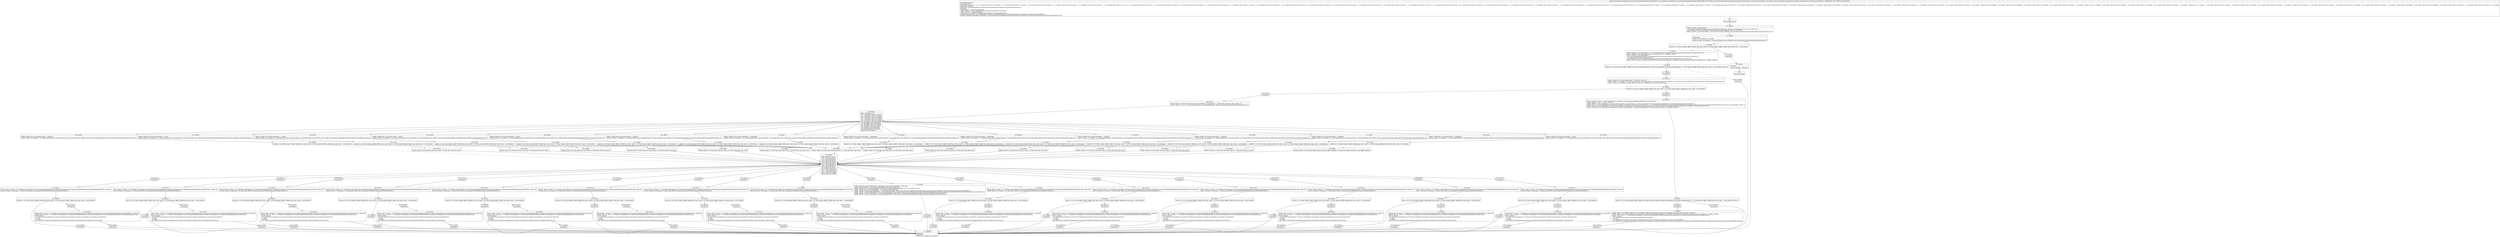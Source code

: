 digraph "CFG forandroidx.constraintlayout.core.motion.key.MotionKeyAttributes.addValues(Ljava\/util\/HashMap;)V" {
Node_172 [shape=record,label="{172\:\ ?|MTH_ENTER_BLOCK\l}"];
Node_174 [shape=record,label="{174\:\ 0x0000|0x0000: INVOKE  (r0 I:java.util.Set) = \l  (r8 I:java.util.HashMap A[D('splines' java.util.HashMap\<java.lang.String, androidx.constraintlayout.core.motion.utils.SplineSet\>)])\l type: VIRTUAL call: java.util.HashMap.keySet():java.util.Set A[MD:():java.util.Set\<K\> (c)] (LINE:108)\l0x0004: INVOKE  (r0 I:java.util.Iterator) = (r0 I:java.util.Set) type: INTERFACE call: java.util.Set.iterator():java.util.Iterator A[MD:():java.util.Iterator\<E\> (c)]\l}"];
Node_175 [shape=record,label="{175\:\ 0x0008|LOOP_START\lLOOP:0: B:175:0x0008\-\>B:311:0x0008\l|0x0008: INVOKE  (r1 I:boolean) = (r0 I:java.util.Iterator) type: INTERFACE call: java.util.Iterator.hasNext():boolean A[MD:():boolean (c)]\l}"];
Node_176 [shape=record,label="{176\:\ 0x000c|0x000c: IF  (r1 I:??[int, boolean, OBJECT, ARRAY, byte, short, char]) == (0 ??[int, boolean, OBJECT, ARRAY, byte, short, char])  \-\> B:278:0x01e5 \l}"];
Node_177 [shape=record,label="{177\:\ 0x000e|0x000e: INVOKE  (r1 I:java.lang.Object) = (r0 I:java.util.Iterator) type: INTERFACE call: java.util.Iterator.next():java.lang.Object A[MD:():E (c)]\l0x0012: CHECK_CAST (r1 I:java.lang.String) = (java.lang.String) (r1 I:??[OBJECT, ARRAY]) \l0x0014: INVOKE  (r2 I:java.lang.Object) = \l  (r8 I:java.util.HashMap A[D('splines' java.util.HashMap\<java.lang.String, androidx.constraintlayout.core.motion.utils.SplineSet\>)])\l  (r1 I:java.lang.Object A[D('s' java.lang.String)])\l type: VIRTUAL call: java.util.HashMap.get(java.lang.Object):java.lang.Object A[MD:(java.lang.Object):V (c)] (LINE:109)\l0x0018: CHECK_CAST (r2 I:androidx.constraintlayout.core.motion.utils.SplineSet) = (androidx.constraintlayout.core.motion.utils.SplineSet) (r2 I:??[OBJECT, ARRAY]) \l}"];
Node_178 [shape=record,label="{178\:\ 0x001a|0x001a: IF  (r2 I:??[int, boolean, OBJECT, ARRAY, byte, short, char] A[D('splineSet' androidx.constraintlayout.core.motion.utils.SplineSet)]) != (0 ??[int, boolean, OBJECT, ARRAY, byte, short, char])  \-\> B:277:0x001d  (LINE:110)\l}"];
Node_277 [shape=record,label="{277\:\ 0x001d|SYNTHETIC\l}"];
Node_180 [shape=record,label="{180\:\ 0x001d|0x001d: CONST_STR  (r3 I:java.lang.String) =  \"CUSTOM\"  (LINE:114)\l0x001f: INVOKE  (r4 I:boolean) = (r1 I:java.lang.String A[D('s' java.lang.String)]), (r3 I:java.lang.String) type: VIRTUAL call: java.lang.String.startsWith(java.lang.String):boolean A[MD:(java.lang.String):boolean (c)]\l0x0023: CONST  (r5 I:??[boolean, int, float, short, byte, char]) = (1 ??[boolean, int, float, short, byte, char]) \l}"];
Node_181 [shape=record,label="{181\:\ 0x0024|0x0024: IF  (r4 I:??[int, boolean, OBJECT, ARRAY, byte, short, char]) == (0 ??[int, boolean, OBJECT, ARRAY, byte, short, char])  \-\> B:279:0x0042 \l}"];
Node_279 [shape=record,label="{279\:\ 0x0042|SYNTHETIC\l}"];
Node_185 [shape=record,label="{185\:\ 0x0042|0x0042: CONST  (r3 I:??[int, float, short, byte, char] A[D('cKey' java.lang.String)]) = (\-1 ??[int, float, short, byte, char])  (LINE:122)\l0x0043: INVOKE  (r4 I:int) = (r1 I:java.lang.String A[D('s' java.lang.String)]) type: VIRTUAL call: java.lang.String.hashCode():int A[MD:():int (c)]\l}"];
Node_186 [shape=record,label="{186\:\ 0x0047|0x0047: SWITCH  (r4 I:??)\l case \-1249320806: goto B:227:0x00d7\l case \-1249320805: goto B:224:0x00cd\l case \-1249320804: goto B:221:0x00c3\l case \-1225497657: goto B:218:0x00b8\l case \-1225497656: goto B:215:0x00ad\l case \-1225497655: goto B:212:0x00a2\l case \-1001078227: goto B:209:0x0097\l case \-987906986: goto B:206:0x008d\l case \-987906985: goto B:203:0x0083\l case \-908189618: goto B:200:0x0078\l case \-908189617: goto B:197:0x006c\l case \-4379043: goto B:194:0x0062\l case 92909918: goto B:191:0x0057\l case 803192288: goto B:188:0x004c\l default: goto B:230:0x00e1 \l}"];
Node_188 [shape=record,label="{188\:\ 0x004c|0x004c: CONST_STR  (r4 I:java.lang.String) =  \"pathRotate\" \l0x004e: INVOKE  (r4 I:boolean) = (r1 I:java.lang.String A[D('s' java.lang.String)]), (r4 I:java.lang.Object) type: VIRTUAL call: java.lang.String.equals(java.lang.Object):boolean A[MD:(java.lang.Object):boolean (c)]\l}"];
Node_189 [shape=record,label="{189\:\ 0x0052|0x0052: IF  (r4 I:??[int, boolean, OBJECT, ARRAY, byte, short, char]) == (0 ??[int, boolean, OBJECT, ARRAY, byte, short, char])  \-\> B:230:0x00e1 \l}"];
Node_190 [shape=record,label="{190\:\ 0x0054|0x0054: CONST  (r5 I:??[int, float, short, byte, char]) = (7 ??[int, float, short, byte, char]) \l}"];
Node_231 [shape=record,label="{231\:\ 0x00e2|0x00e2: SWITCH  (r5 I:??)\l case 0: goto B:295:0x01d4\l case 1: goto B:294:0x01c4\l case 2: goto B:293:0x01b4\l case 3: goto B:292:0x01a4\l case 4: goto B:291:0x0194\l case 5: goto B:290:0x0184\l case 6: goto B:289:0x0174\l case 7: goto B:288:0x0163\l case 8: goto B:287:0x0152\l case 9: goto B:286:0x0141\l case 10: goto B:285:0x0130\l case 11: goto B:284:0x011f\l case 12: goto B:283:0x010e\l case 13: goto B:282:0x00fd\l default: goto B:297:0x00e5 \l}"];
Node_282 [shape=record,label="{282\:\ 0x00fd|SYNTHETIC\l}"];
Node_233 [shape=record,label="{233\:\ 0x00fd|0x00fd: IGET  (r3 I:float) = (r7 I:androidx.constraintlayout.core.motion.key.MotionKeyAttributes) androidx.constraintlayout.core.motion.key.MotionKeyAttributes.mProgress float  (LINE:189)\l0x00ff: INVOKE  (r3 I:boolean) = (r3 I:float) type: STATIC call: java.lang.Float.isNaN(float):boolean A[MD:(float):boolean (c)]\l}"];
Node_234 [shape=record,label="{234\:\ 0x0103|0x0103: IF  (r3 I:??[int, boolean, OBJECT, ARRAY, byte, short, char]) != (0 ??[int, boolean, OBJECT, ARRAY, byte, short, char])  \-\> B:313:0x0008 \l}"];
Node_296 [shape=record,label="{296\:\ 0x0105|SYNTHETIC\l}"];
Node_235 [shape=record,label="{235\:\ 0x0105|0x0105: IGET  (r3 I:int) = (r7 I:androidx.constraintlayout.core.motion.key.MotionKeyAttributes) androidx.constraintlayout.core.motion.key.MotionKeyAttributes.mFramePosition int  (LINE:190)\l0x0107: IGET  (r4 I:float) = (r7 I:androidx.constraintlayout.core.motion.key.MotionKeyAttributes) androidx.constraintlayout.core.motion.key.MotionKeyAttributes.mProgress float \l0x0109: INVOKE  \l  (r2 I:androidx.constraintlayout.core.motion.utils.SplineSet A[D('splineSet' androidx.constraintlayout.core.motion.utils.SplineSet)])\l  (r3 I:int)\l  (r4 I:float)\l type: VIRTUAL call: androidx.constraintlayout.core.motion.utils.SplineSet.setPoint(int, float):void A[MD:(int, float):void (m)]\l}"];
Node_314 [shape=record,label="{314\:\ 0x0008|SYNTHETIC\l}"];
Node_311 [shape=record,label="{311\:\ 0x0008|LOOP_END\lSYNTHETIC\lLOOP:0: B:175:0x0008\-\>B:311:0x0008\l}"];
Node_313 [shape=record,label="{313\:\ 0x0008|SYNTHETIC\l}"];
Node_283 [shape=record,label="{283\:\ 0x010e|SYNTHETIC\l}"];
Node_236 [shape=record,label="{236\:\ 0x010e|0x010e: IGET  (r3 I:float) = (r7 I:androidx.constraintlayout.core.motion.key.MotionKeyAttributes) androidx.constraintlayout.core.motion.key.MotionKeyAttributes.mTranslationZ float  (LINE:184)\l0x0110: INVOKE  (r3 I:boolean) = (r3 I:float) type: STATIC call: java.lang.Float.isNaN(float):boolean A[MD:(float):boolean (c)]\l}"];
Node_237 [shape=record,label="{237\:\ 0x0114|0x0114: IF  (r3 I:??[int, boolean, OBJECT, ARRAY, byte, short, char]) != (0 ??[int, boolean, OBJECT, ARRAY, byte, short, char])  \-\> B:315:0x0008 \l}"];
Node_298 [shape=record,label="{298\:\ 0x0116|SYNTHETIC\l}"];
Node_238 [shape=record,label="{238\:\ 0x0116|0x0116: IGET  (r3 I:int) = (r7 I:androidx.constraintlayout.core.motion.key.MotionKeyAttributes) androidx.constraintlayout.core.motion.key.MotionKeyAttributes.mFramePosition int  (LINE:185)\l0x0118: IGET  (r4 I:float) = (r7 I:androidx.constraintlayout.core.motion.key.MotionKeyAttributes) androidx.constraintlayout.core.motion.key.MotionKeyAttributes.mTranslationZ float \l0x011a: INVOKE  \l  (r2 I:androidx.constraintlayout.core.motion.utils.SplineSet A[D('splineSet' androidx.constraintlayout.core.motion.utils.SplineSet)])\l  (r3 I:int)\l  (r4 I:float)\l type: VIRTUAL call: androidx.constraintlayout.core.motion.utils.SplineSet.setPoint(int, float):void A[MD:(int, float):void (m)]\l}"];
Node_316 [shape=record,label="{316\:\ 0x0008|SYNTHETIC\l}"];
Node_315 [shape=record,label="{315\:\ 0x0008|SYNTHETIC\l}"];
Node_284 [shape=record,label="{284\:\ 0x011f|SYNTHETIC\l}"];
Node_239 [shape=record,label="{239\:\ 0x011f|0x011f: IGET  (r3 I:float) = (r7 I:androidx.constraintlayout.core.motion.key.MotionKeyAttributes) androidx.constraintlayout.core.motion.key.MotionKeyAttributes.mTranslationY float  (LINE:179)\l0x0121: INVOKE  (r3 I:boolean) = (r3 I:float) type: STATIC call: java.lang.Float.isNaN(float):boolean A[MD:(float):boolean (c)]\l}"];
Node_240 [shape=record,label="{240\:\ 0x0125|0x0125: IF  (r3 I:??[int, boolean, OBJECT, ARRAY, byte, short, char]) != (0 ??[int, boolean, OBJECT, ARRAY, byte, short, char])  \-\> B:317:0x0008 \l}"];
Node_299 [shape=record,label="{299\:\ 0x0127|SYNTHETIC\l}"];
Node_241 [shape=record,label="{241\:\ 0x0127|0x0127: IGET  (r3 I:int) = (r7 I:androidx.constraintlayout.core.motion.key.MotionKeyAttributes) androidx.constraintlayout.core.motion.key.MotionKeyAttributes.mFramePosition int  (LINE:180)\l0x0129: IGET  (r4 I:float) = (r7 I:androidx.constraintlayout.core.motion.key.MotionKeyAttributes) androidx.constraintlayout.core.motion.key.MotionKeyAttributes.mTranslationY float \l0x012b: INVOKE  \l  (r2 I:androidx.constraintlayout.core.motion.utils.SplineSet A[D('splineSet' androidx.constraintlayout.core.motion.utils.SplineSet)])\l  (r3 I:int)\l  (r4 I:float)\l type: VIRTUAL call: androidx.constraintlayout.core.motion.utils.SplineSet.setPoint(int, float):void A[MD:(int, float):void (m)]\l}"];
Node_318 [shape=record,label="{318\:\ 0x0008|SYNTHETIC\l}"];
Node_317 [shape=record,label="{317\:\ 0x0008|SYNTHETIC\l}"];
Node_285 [shape=record,label="{285\:\ 0x0130|SYNTHETIC\l}"];
Node_242 [shape=record,label="{242\:\ 0x0130|0x0130: IGET  (r3 I:float) = (r7 I:androidx.constraintlayout.core.motion.key.MotionKeyAttributes) androidx.constraintlayout.core.motion.key.MotionKeyAttributes.mTranslationX float  (LINE:174)\l0x0132: INVOKE  (r3 I:boolean) = (r3 I:float) type: STATIC call: java.lang.Float.isNaN(float):boolean A[MD:(float):boolean (c)]\l}"];
Node_243 [shape=record,label="{243\:\ 0x0136|0x0136: IF  (r3 I:??[int, boolean, OBJECT, ARRAY, byte, short, char]) != (0 ??[int, boolean, OBJECT, ARRAY, byte, short, char])  \-\> B:319:0x0008 \l}"];
Node_300 [shape=record,label="{300\:\ 0x0138|SYNTHETIC\l}"];
Node_244 [shape=record,label="{244\:\ 0x0138|0x0138: IGET  (r3 I:int) = (r7 I:androidx.constraintlayout.core.motion.key.MotionKeyAttributes) androidx.constraintlayout.core.motion.key.MotionKeyAttributes.mFramePosition int  (LINE:175)\l0x013a: IGET  (r4 I:float) = (r7 I:androidx.constraintlayout.core.motion.key.MotionKeyAttributes) androidx.constraintlayout.core.motion.key.MotionKeyAttributes.mTranslationX float \l0x013c: INVOKE  \l  (r2 I:androidx.constraintlayout.core.motion.utils.SplineSet A[D('splineSet' androidx.constraintlayout.core.motion.utils.SplineSet)])\l  (r3 I:int)\l  (r4 I:float)\l type: VIRTUAL call: androidx.constraintlayout.core.motion.utils.SplineSet.setPoint(int, float):void A[MD:(int, float):void (m)]\l}"];
Node_320 [shape=record,label="{320\:\ 0x0008|SYNTHETIC\l}"];
Node_319 [shape=record,label="{319\:\ 0x0008|SYNTHETIC\l}"];
Node_286 [shape=record,label="{286\:\ 0x0141|SYNTHETIC\l}"];
Node_245 [shape=record,label="{245\:\ 0x0141|0x0141: IGET  (r3 I:float) = (r7 I:androidx.constraintlayout.core.motion.key.MotionKeyAttributes) androidx.constraintlayout.core.motion.key.MotionKeyAttributes.mScaleY float  (LINE:169)\l0x0143: INVOKE  (r3 I:boolean) = (r3 I:float) type: STATIC call: java.lang.Float.isNaN(float):boolean A[MD:(float):boolean (c)]\l}"];
Node_246 [shape=record,label="{246\:\ 0x0147|0x0147: IF  (r3 I:??[int, boolean, OBJECT, ARRAY, byte, short, char]) != (0 ??[int, boolean, OBJECT, ARRAY, byte, short, char])  \-\> B:321:0x0008 \l}"];
Node_301 [shape=record,label="{301\:\ 0x0149|SYNTHETIC\l}"];
Node_247 [shape=record,label="{247\:\ 0x0149|0x0149: IGET  (r3 I:int) = (r7 I:androidx.constraintlayout.core.motion.key.MotionKeyAttributes) androidx.constraintlayout.core.motion.key.MotionKeyAttributes.mFramePosition int  (LINE:170)\l0x014b: IGET  (r4 I:float) = (r7 I:androidx.constraintlayout.core.motion.key.MotionKeyAttributes) androidx.constraintlayout.core.motion.key.MotionKeyAttributes.mScaleY float \l0x014d: INVOKE  \l  (r2 I:androidx.constraintlayout.core.motion.utils.SplineSet A[D('splineSet' androidx.constraintlayout.core.motion.utils.SplineSet)])\l  (r3 I:int)\l  (r4 I:float)\l type: VIRTUAL call: androidx.constraintlayout.core.motion.utils.SplineSet.setPoint(int, float):void A[MD:(int, float):void (m)]\l}"];
Node_322 [shape=record,label="{322\:\ 0x0008|SYNTHETIC\l}"];
Node_321 [shape=record,label="{321\:\ 0x0008|SYNTHETIC\l}"];
Node_287 [shape=record,label="{287\:\ 0x0152|SYNTHETIC\l}"];
Node_248 [shape=record,label="{248\:\ 0x0152|0x0152: IGET  (r3 I:float) = (r7 I:androidx.constraintlayout.core.motion.key.MotionKeyAttributes) androidx.constraintlayout.core.motion.key.MotionKeyAttributes.mScaleX float  (LINE:164)\l0x0154: INVOKE  (r3 I:boolean) = (r3 I:float) type: STATIC call: java.lang.Float.isNaN(float):boolean A[MD:(float):boolean (c)]\l}"];
Node_249 [shape=record,label="{249\:\ 0x0158|0x0158: IF  (r3 I:??[int, boolean, OBJECT, ARRAY, byte, short, char]) != (0 ??[int, boolean, OBJECT, ARRAY, byte, short, char])  \-\> B:323:0x0008 \l}"];
Node_302 [shape=record,label="{302\:\ 0x015a|SYNTHETIC\l}"];
Node_250 [shape=record,label="{250\:\ 0x015a|0x015a: IGET  (r3 I:int) = (r7 I:androidx.constraintlayout.core.motion.key.MotionKeyAttributes) androidx.constraintlayout.core.motion.key.MotionKeyAttributes.mFramePosition int  (LINE:165)\l0x015c: IGET  (r4 I:float) = (r7 I:androidx.constraintlayout.core.motion.key.MotionKeyAttributes) androidx.constraintlayout.core.motion.key.MotionKeyAttributes.mScaleX float \l0x015e: INVOKE  \l  (r2 I:androidx.constraintlayout.core.motion.utils.SplineSet A[D('splineSet' androidx.constraintlayout.core.motion.utils.SplineSet)])\l  (r3 I:int)\l  (r4 I:float)\l type: VIRTUAL call: androidx.constraintlayout.core.motion.utils.SplineSet.setPoint(int, float):void A[MD:(int, float):void (m)]\l}"];
Node_324 [shape=record,label="{324\:\ 0x0008|SYNTHETIC\l}"];
Node_323 [shape=record,label="{323\:\ 0x0008|SYNTHETIC\l}"];
Node_288 [shape=record,label="{288\:\ 0x0163|SYNTHETIC\l}"];
Node_251 [shape=record,label="{251\:\ 0x0163|0x0163: IGET  (r3 I:float) = (r7 I:androidx.constraintlayout.core.motion.key.MotionKeyAttributes) androidx.constraintlayout.core.motion.key.MotionKeyAttributes.mTransitionPathRotate float  (LINE:159)\l0x0165: INVOKE  (r3 I:boolean) = (r3 I:float) type: STATIC call: java.lang.Float.isNaN(float):boolean A[MD:(float):boolean (c)]\l}"];
Node_252 [shape=record,label="{252\:\ 0x0169|0x0169: IF  (r3 I:??[int, boolean, OBJECT, ARRAY, byte, short, char]) != (0 ??[int, boolean, OBJECT, ARRAY, byte, short, char])  \-\> B:325:0x0008 \l}"];
Node_303 [shape=record,label="{303\:\ 0x016b|SYNTHETIC\l}"];
Node_253 [shape=record,label="{253\:\ 0x016b|0x016b: IGET  (r3 I:int) = (r7 I:androidx.constraintlayout.core.motion.key.MotionKeyAttributes) androidx.constraintlayout.core.motion.key.MotionKeyAttributes.mFramePosition int  (LINE:160)\l0x016d: IGET  (r4 I:float) = (r7 I:androidx.constraintlayout.core.motion.key.MotionKeyAttributes) androidx.constraintlayout.core.motion.key.MotionKeyAttributes.mTransitionPathRotate float \l0x016f: INVOKE  \l  (r2 I:androidx.constraintlayout.core.motion.utils.SplineSet A[D('splineSet' androidx.constraintlayout.core.motion.utils.SplineSet)])\l  (r3 I:int)\l  (r4 I:float)\l type: VIRTUAL call: androidx.constraintlayout.core.motion.utils.SplineSet.setPoint(int, float):void A[MD:(int, float):void (m)]\l}"];
Node_326 [shape=record,label="{326\:\ 0x0008|SYNTHETIC\l}"];
Node_325 [shape=record,label="{325\:\ 0x0008|SYNTHETIC\l}"];
Node_289 [shape=record,label="{289\:\ 0x0174|SYNTHETIC\l}"];
Node_254 [shape=record,label="{254\:\ 0x0174|0x0174: IGET  (r3 I:float) = (r7 I:androidx.constraintlayout.core.motion.key.MotionKeyAttributes) androidx.constraintlayout.core.motion.key.MotionKeyAttributes.mRotationY float  (LINE:154)\l0x0176: INVOKE  (r3 I:boolean) = (r3 I:float) type: STATIC call: java.lang.Float.isNaN(float):boolean A[MD:(float):boolean (c)]\l}"];
Node_255 [shape=record,label="{255\:\ 0x017a|0x017a: IF  (r3 I:??[int, boolean, OBJECT, ARRAY, byte, short, char]) != (0 ??[int, boolean, OBJECT, ARRAY, byte, short, char])  \-\> B:327:0x0008 \l}"];
Node_304 [shape=record,label="{304\:\ 0x017c|SYNTHETIC\l}"];
Node_256 [shape=record,label="{256\:\ 0x017c|0x017c: IGET  (r3 I:int) = (r7 I:androidx.constraintlayout.core.motion.key.MotionKeyAttributes) androidx.constraintlayout.core.motion.key.MotionKeyAttributes.mFramePosition int  (LINE:155)\l0x017e: IGET  (r4 I:float) = (r7 I:androidx.constraintlayout.core.motion.key.MotionKeyAttributes) androidx.constraintlayout.core.motion.key.MotionKeyAttributes.mPivotY float \l0x0180: INVOKE  \l  (r2 I:androidx.constraintlayout.core.motion.utils.SplineSet A[D('splineSet' androidx.constraintlayout.core.motion.utils.SplineSet)])\l  (r3 I:int)\l  (r4 I:float)\l type: VIRTUAL call: androidx.constraintlayout.core.motion.utils.SplineSet.setPoint(int, float):void A[MD:(int, float):void (m)]\l}"];
Node_328 [shape=record,label="{328\:\ 0x0008|SYNTHETIC\l}"];
Node_327 [shape=record,label="{327\:\ 0x0008|SYNTHETIC\l}"];
Node_290 [shape=record,label="{290\:\ 0x0184|SYNTHETIC\l}"];
Node_257 [shape=record,label="{257\:\ 0x0184|0x0184: IGET  (r3 I:float) = (r7 I:androidx.constraintlayout.core.motion.key.MotionKeyAttributes) androidx.constraintlayout.core.motion.key.MotionKeyAttributes.mRotationX float  (LINE:149)\l0x0186: INVOKE  (r3 I:boolean) = (r3 I:float) type: STATIC call: java.lang.Float.isNaN(float):boolean A[MD:(float):boolean (c)]\l}"];
Node_258 [shape=record,label="{258\:\ 0x018a|0x018a: IF  (r3 I:??[int, boolean, OBJECT, ARRAY, byte, short, char]) != (0 ??[int, boolean, OBJECT, ARRAY, byte, short, char])  \-\> B:329:0x0008 \l}"];
Node_305 [shape=record,label="{305\:\ 0x018c|SYNTHETIC\l}"];
Node_259 [shape=record,label="{259\:\ 0x018c|0x018c: IGET  (r3 I:int) = (r7 I:androidx.constraintlayout.core.motion.key.MotionKeyAttributes) androidx.constraintlayout.core.motion.key.MotionKeyAttributes.mFramePosition int  (LINE:150)\l0x018e: IGET  (r4 I:float) = (r7 I:androidx.constraintlayout.core.motion.key.MotionKeyAttributes) androidx.constraintlayout.core.motion.key.MotionKeyAttributes.mPivotX float \l0x0190: INVOKE  \l  (r2 I:androidx.constraintlayout.core.motion.utils.SplineSet A[D('splineSet' androidx.constraintlayout.core.motion.utils.SplineSet)])\l  (r3 I:int)\l  (r4 I:float)\l type: VIRTUAL call: androidx.constraintlayout.core.motion.utils.SplineSet.setPoint(int, float):void A[MD:(int, float):void (m)]\l}"];
Node_330 [shape=record,label="{330\:\ 0x0008|SYNTHETIC\l}"];
Node_329 [shape=record,label="{329\:\ 0x0008|SYNTHETIC\l}"];
Node_291 [shape=record,label="{291\:\ 0x0194|SYNTHETIC\l}"];
Node_260 [shape=record,label="{260\:\ 0x0194|0x0194: IGET  (r3 I:float) = (r7 I:androidx.constraintlayout.core.motion.key.MotionKeyAttributes) androidx.constraintlayout.core.motion.key.MotionKeyAttributes.mRotationY float  (LINE:144)\l0x0196: INVOKE  (r3 I:boolean) = (r3 I:float) type: STATIC call: java.lang.Float.isNaN(float):boolean A[MD:(float):boolean (c)]\l}"];
Node_261 [shape=record,label="{261\:\ 0x019a|0x019a: IF  (r3 I:??[int, boolean, OBJECT, ARRAY, byte, short, char]) != (0 ??[int, boolean, OBJECT, ARRAY, byte, short, char])  \-\> B:331:0x0008 \l}"];
Node_306 [shape=record,label="{306\:\ 0x019c|SYNTHETIC\l}"];
Node_262 [shape=record,label="{262\:\ 0x019c|0x019c: IGET  (r3 I:int) = (r7 I:androidx.constraintlayout.core.motion.key.MotionKeyAttributes) androidx.constraintlayout.core.motion.key.MotionKeyAttributes.mFramePosition int  (LINE:145)\l0x019e: IGET  (r4 I:float) = (r7 I:androidx.constraintlayout.core.motion.key.MotionKeyAttributes) androidx.constraintlayout.core.motion.key.MotionKeyAttributes.mRotationY float \l0x01a0: INVOKE  \l  (r2 I:androidx.constraintlayout.core.motion.utils.SplineSet A[D('splineSet' androidx.constraintlayout.core.motion.utils.SplineSet)])\l  (r3 I:int)\l  (r4 I:float)\l type: VIRTUAL call: androidx.constraintlayout.core.motion.utils.SplineSet.setPoint(int, float):void A[MD:(int, float):void (m)]\l}"];
Node_332 [shape=record,label="{332\:\ 0x0008|SYNTHETIC\l}"];
Node_331 [shape=record,label="{331\:\ 0x0008|SYNTHETIC\l}"];
Node_292 [shape=record,label="{292\:\ 0x01a4|SYNTHETIC\l}"];
Node_263 [shape=record,label="{263\:\ 0x01a4|0x01a4: IGET  (r3 I:float) = (r7 I:androidx.constraintlayout.core.motion.key.MotionKeyAttributes) androidx.constraintlayout.core.motion.key.MotionKeyAttributes.mRotationX float  (LINE:139)\l0x01a6: INVOKE  (r3 I:boolean) = (r3 I:float) type: STATIC call: java.lang.Float.isNaN(float):boolean A[MD:(float):boolean (c)]\l}"];
Node_264 [shape=record,label="{264\:\ 0x01aa|0x01aa: IF  (r3 I:??[int, boolean, OBJECT, ARRAY, byte, short, char]) != (0 ??[int, boolean, OBJECT, ARRAY, byte, short, char])  \-\> B:333:0x0008 \l}"];
Node_307 [shape=record,label="{307\:\ 0x01ac|SYNTHETIC\l}"];
Node_265 [shape=record,label="{265\:\ 0x01ac|0x01ac: IGET  (r3 I:int) = (r7 I:androidx.constraintlayout.core.motion.key.MotionKeyAttributes) androidx.constraintlayout.core.motion.key.MotionKeyAttributes.mFramePosition int  (LINE:140)\l0x01ae: IGET  (r4 I:float) = (r7 I:androidx.constraintlayout.core.motion.key.MotionKeyAttributes) androidx.constraintlayout.core.motion.key.MotionKeyAttributes.mRotationX float \l0x01b0: INVOKE  \l  (r2 I:androidx.constraintlayout.core.motion.utils.SplineSet A[D('splineSet' androidx.constraintlayout.core.motion.utils.SplineSet)])\l  (r3 I:int)\l  (r4 I:float)\l type: VIRTUAL call: androidx.constraintlayout.core.motion.utils.SplineSet.setPoint(int, float):void A[MD:(int, float):void (m)]\l}"];
Node_334 [shape=record,label="{334\:\ 0x0008|SYNTHETIC\l}"];
Node_333 [shape=record,label="{333\:\ 0x0008|SYNTHETIC\l}"];
Node_293 [shape=record,label="{293\:\ 0x01b4|SYNTHETIC\l}"];
Node_266 [shape=record,label="{266\:\ 0x01b4|0x01b4: IGET  (r3 I:float) = (r7 I:androidx.constraintlayout.core.motion.key.MotionKeyAttributes) androidx.constraintlayout.core.motion.key.MotionKeyAttributes.mRotation float  (LINE:134)\l0x01b6: INVOKE  (r3 I:boolean) = (r3 I:float) type: STATIC call: java.lang.Float.isNaN(float):boolean A[MD:(float):boolean (c)]\l}"];
Node_267 [shape=record,label="{267\:\ 0x01ba|0x01ba: IF  (r3 I:??[int, boolean, OBJECT, ARRAY, byte, short, char]) != (0 ??[int, boolean, OBJECT, ARRAY, byte, short, char])  \-\> B:335:0x0008 \l}"];
Node_308 [shape=record,label="{308\:\ 0x01bc|SYNTHETIC\l}"];
Node_268 [shape=record,label="{268\:\ 0x01bc|0x01bc: IGET  (r3 I:int) = (r7 I:androidx.constraintlayout.core.motion.key.MotionKeyAttributes) androidx.constraintlayout.core.motion.key.MotionKeyAttributes.mFramePosition int  (LINE:135)\l0x01be: IGET  (r4 I:float) = (r7 I:androidx.constraintlayout.core.motion.key.MotionKeyAttributes) androidx.constraintlayout.core.motion.key.MotionKeyAttributes.mRotation float \l0x01c0: INVOKE  \l  (r2 I:androidx.constraintlayout.core.motion.utils.SplineSet A[D('splineSet' androidx.constraintlayout.core.motion.utils.SplineSet)])\l  (r3 I:int)\l  (r4 I:float)\l type: VIRTUAL call: androidx.constraintlayout.core.motion.utils.SplineSet.setPoint(int, float):void A[MD:(int, float):void (m)]\l}"];
Node_336 [shape=record,label="{336\:\ 0x0008|SYNTHETIC\l}"];
Node_335 [shape=record,label="{335\:\ 0x0008|SYNTHETIC\l}"];
Node_294 [shape=record,label="{294\:\ 0x01c4|SYNTHETIC\l}"];
Node_269 [shape=record,label="{269\:\ 0x01c4|0x01c4: IGET  (r3 I:float) = (r7 I:androidx.constraintlayout.core.motion.key.MotionKeyAttributes) androidx.constraintlayout.core.motion.key.MotionKeyAttributes.mElevation float  (LINE:129)\l0x01c6: INVOKE  (r3 I:boolean) = (r3 I:float) type: STATIC call: java.lang.Float.isNaN(float):boolean A[MD:(float):boolean (c)]\l}"];
Node_270 [shape=record,label="{270\:\ 0x01ca|0x01ca: IF  (r3 I:??[int, boolean, OBJECT, ARRAY, byte, short, char]) != (0 ??[int, boolean, OBJECT, ARRAY, byte, short, char])  \-\> B:337:0x0008 \l}"];
Node_309 [shape=record,label="{309\:\ 0x01cc|SYNTHETIC\l}"];
Node_271 [shape=record,label="{271\:\ 0x01cc|0x01cc: IGET  (r3 I:int) = (r7 I:androidx.constraintlayout.core.motion.key.MotionKeyAttributes) androidx.constraintlayout.core.motion.key.MotionKeyAttributes.mFramePosition int  (LINE:130)\l0x01ce: IGET  (r4 I:float) = (r7 I:androidx.constraintlayout.core.motion.key.MotionKeyAttributes) androidx.constraintlayout.core.motion.key.MotionKeyAttributes.mElevation float \l0x01d0: INVOKE  \l  (r2 I:androidx.constraintlayout.core.motion.utils.SplineSet A[D('splineSet' androidx.constraintlayout.core.motion.utils.SplineSet)])\l  (r3 I:int)\l  (r4 I:float)\l type: VIRTUAL call: androidx.constraintlayout.core.motion.utils.SplineSet.setPoint(int, float):void A[MD:(int, float):void (m)]\l}"];
Node_338 [shape=record,label="{338\:\ 0x0008|SYNTHETIC\l}"];
Node_337 [shape=record,label="{337\:\ 0x0008|SYNTHETIC\l}"];
Node_295 [shape=record,label="{295\:\ 0x01d4|SYNTHETIC\l}"];
Node_272 [shape=record,label="{272\:\ 0x01d4|0x01d4: IGET  (r3 I:float) = (r7 I:androidx.constraintlayout.core.motion.key.MotionKeyAttributes) androidx.constraintlayout.core.motion.key.MotionKeyAttributes.mAlpha float  (LINE:124)\l0x01d6: INVOKE  (r3 I:boolean) = (r3 I:float) type: STATIC call: java.lang.Float.isNaN(float):boolean A[MD:(float):boolean (c)]\l}"];
Node_273 [shape=record,label="{273\:\ 0x01da|0x01da: IF  (r3 I:??[int, boolean, OBJECT, ARRAY, byte, short, char]) != (0 ??[int, boolean, OBJECT, ARRAY, byte, short, char])  \-\> B:339:0x0008 \l}"];
Node_310 [shape=record,label="{310\:\ 0x01dc|SYNTHETIC\l}"];
Node_274 [shape=record,label="{274\:\ 0x01dc|0x01dc: IGET  (r3 I:int) = (r7 I:androidx.constraintlayout.core.motion.key.MotionKeyAttributes) androidx.constraintlayout.core.motion.key.MotionKeyAttributes.mFramePosition int  (LINE:125)\l0x01de: IGET  (r4 I:float) = (r7 I:androidx.constraintlayout.core.motion.key.MotionKeyAttributes) androidx.constraintlayout.core.motion.key.MotionKeyAttributes.mAlpha float \l0x01e0: INVOKE  \l  (r2 I:androidx.constraintlayout.core.motion.utils.SplineSet A[D('splineSet' androidx.constraintlayout.core.motion.utils.SplineSet)])\l  (r3 I:int)\l  (r4 I:float)\l type: VIRTUAL call: androidx.constraintlayout.core.motion.utils.SplineSet.setPoint(int, float):void A[MD:(int, float):void (m)]\l}"];
Node_340 [shape=record,label="{340\:\ 0x0008|SYNTHETIC\l}"];
Node_339 [shape=record,label="{339\:\ 0x0008|SYNTHETIC\l}"];
Node_297 [shape=record,label="{297\:\ 0x00e5|SYNTHETIC\l}"];
Node_232 [shape=record,label="{232\:\ 0x00e5|0x00e5: SGET  (r3 I:java.io.PrintStream) =  java.lang.System.err java.io.PrintStream  (LINE:194)\l0x00e7: NEW_INSTANCE  (r4 I:java.lang.StringBuilder) =  java.lang.StringBuilder \l0x00e9: INVOKE  (r4 I:java.lang.StringBuilder) type: DIRECT call: java.lang.StringBuilder.\<init\>():void A[MD:():void (c)]\l0x00ec: CONST_STR  (r5 I:java.lang.String) =  \"not supported by KeyAttributes \" \l0x00ee: INVOKE  (r4 I:java.lang.StringBuilder), (r5 I:java.lang.String) type: VIRTUAL call: java.lang.StringBuilder.append(java.lang.String):java.lang.StringBuilder A[MD:(java.lang.String):java.lang.StringBuilder (c)]\l0x00f1: INVOKE  (r4 I:java.lang.StringBuilder), (r1 I:java.lang.String A[D('s' java.lang.String)]) type: VIRTUAL call: java.lang.StringBuilder.append(java.lang.String):java.lang.StringBuilder A[MD:(java.lang.String):java.lang.StringBuilder (c)]\l0x00f4: INVOKE  (r4 I:java.lang.String) = (r4 I:java.lang.StringBuilder) type: VIRTUAL call: java.lang.StringBuilder.toString():java.lang.String A[MD:():java.lang.String (c)]\l0x00f8: INVOKE  (r3 I:java.io.PrintStream), (r4 I:java.lang.String) type: VIRTUAL call: java.io.PrintStream.println(java.lang.String):void A[MD:(java.lang.String):void (c)]\l}"];
Node_341 [shape=record,label="{341\:\ 0x0008|SYNTHETIC\l}"];
Node_191 [shape=record,label="{191\:\ 0x0057|0x0057: CONST_STR  (r4 I:java.lang.String) =  \"alpha\" \l0x0059: INVOKE  (r4 I:boolean) = (r1 I:java.lang.String A[D('s' java.lang.String)]), (r4 I:java.lang.Object) type: VIRTUAL call: java.lang.String.equals(java.lang.Object):boolean A[MD:(java.lang.Object):boolean (c)]\l}"];
Node_192 [shape=record,label="{192\:\ 0x005d|0x005d: IF  (r4 I:??[int, boolean, OBJECT, ARRAY, byte, short, char]) == (0 ??[int, boolean, OBJECT, ARRAY, byte, short, char])  \-\> B:230:0x00e1 \l}"];
Node_193 [shape=record,label="{193\:\ 0x005f|0x005f: CONST  (r5 I:??[int, float, boolean, short, byte, char, OBJECT, ARRAY]) = (0 ??[int, float, boolean, short, byte, char, OBJECT, ARRAY]) \l}"];
Node_194 [shape=record,label="{194\:\ 0x0062|0x0062: CONST_STR  (r4 I:java.lang.String) =  \"elevation\" \l0x0064: INVOKE  (r4 I:boolean) = (r1 I:java.lang.String A[D('s' java.lang.String)]), (r4 I:java.lang.Object) type: VIRTUAL call: java.lang.String.equals(java.lang.Object):boolean A[MD:(java.lang.Object):boolean (c)]\l}"];
Node_195 [shape=record,label="{195\:\ 0x0068|0x0068: IF  (r4 I:??[int, boolean, OBJECT, ARRAY, byte, short, char]) == (0 ??[int, boolean, OBJECT, ARRAY, byte, short, char])  \-\> B:230:0x00e1 \l}"];
Node_197 [shape=record,label="{197\:\ 0x006c|0x006c: CONST_STR  (r4 I:java.lang.String) =  \"scaleY\" \l0x006e: INVOKE  (r4 I:boolean) = (r1 I:java.lang.String A[D('s' java.lang.String)]), (r4 I:java.lang.Object) type: VIRTUAL call: java.lang.String.equals(java.lang.Object):boolean A[MD:(java.lang.Object):boolean (c)]\l}"];
Node_198 [shape=record,label="{198\:\ 0x0072|0x0072: IF  (r4 I:??[int, boolean, OBJECT, ARRAY, byte, short, char]) == (0 ??[int, boolean, OBJECT, ARRAY, byte, short, char])  \-\> B:230:0x00e1 \l}"];
Node_199 [shape=record,label="{199\:\ 0x0074|0x0074: CONST  (r5 I:??[int, float, short, byte, char]) = (9 ??[int, float, short, byte, char]) \l}"];
Node_200 [shape=record,label="{200\:\ 0x0078|0x0078: CONST_STR  (r4 I:java.lang.String) =  \"scaleX\" \l0x007a: INVOKE  (r4 I:boolean) = (r1 I:java.lang.String A[D('s' java.lang.String)]), (r4 I:java.lang.Object) type: VIRTUAL call: java.lang.String.equals(java.lang.Object):boolean A[MD:(java.lang.Object):boolean (c)]\l}"];
Node_201 [shape=record,label="{201\:\ 0x007e|0x007e: IF  (r4 I:??[int, boolean, OBJECT, ARRAY, byte, short, char]) == (0 ??[int, boolean, OBJECT, ARRAY, byte, short, char])  \-\> B:230:0x00e1 \l}"];
Node_202 [shape=record,label="{202\:\ 0x0080|0x0080: CONST  (r5 I:??[int, float, short, byte, char]) = (8 ??[int, float, short, byte, char]) \l}"];
Node_203 [shape=record,label="{203\:\ 0x0083|0x0083: CONST_STR  (r4 I:java.lang.String) =  \"pivotY\" \l0x0085: INVOKE  (r4 I:boolean) = (r1 I:java.lang.String A[D('s' java.lang.String)]), (r4 I:java.lang.Object) type: VIRTUAL call: java.lang.String.equals(java.lang.Object):boolean A[MD:(java.lang.Object):boolean (c)]\l}"];
Node_204 [shape=record,label="{204\:\ 0x0089|0x0089: IF  (r4 I:??[int, boolean, OBJECT, ARRAY, byte, short, char]) == (0 ??[int, boolean, OBJECT, ARRAY, byte, short, char])  \-\> B:230:0x00e1 \l}"];
Node_205 [shape=record,label="{205\:\ 0x008b|0x008b: CONST  (r5 I:??[int, float, short, byte, char]) = (6 ??[int, float, short, byte, char]) \l}"];
Node_206 [shape=record,label="{206\:\ 0x008d|0x008d: CONST_STR  (r4 I:java.lang.String) =  \"pivotX\" \l0x008f: INVOKE  (r4 I:boolean) = (r1 I:java.lang.String A[D('s' java.lang.String)]), (r4 I:java.lang.Object) type: VIRTUAL call: java.lang.String.equals(java.lang.Object):boolean A[MD:(java.lang.Object):boolean (c)]\l}"];
Node_207 [shape=record,label="{207\:\ 0x0093|0x0093: IF  (r4 I:??[int, boolean, OBJECT, ARRAY, byte, short, char]) == (0 ??[int, boolean, OBJECT, ARRAY, byte, short, char])  \-\> B:230:0x00e1 \l}"];
Node_208 [shape=record,label="{208\:\ 0x0095|0x0095: CONST  (r5 I:??[int, float, short, byte, char]) = (5 ??[int, float, short, byte, char]) \l}"];
Node_209 [shape=record,label="{209\:\ 0x0097|0x0097: CONST_STR  (r4 I:java.lang.String) =  \"progress\" \l0x0099: INVOKE  (r4 I:boolean) = (r1 I:java.lang.String A[D('s' java.lang.String)]), (r4 I:java.lang.Object) type: VIRTUAL call: java.lang.String.equals(java.lang.Object):boolean A[MD:(java.lang.Object):boolean (c)]\l}"];
Node_210 [shape=record,label="{210\:\ 0x009d|0x009d: IF  (r4 I:??[int, boolean, OBJECT, ARRAY, byte, short, char]) == (0 ??[int, boolean, OBJECT, ARRAY, byte, short, char])  \-\> B:230:0x00e1 \l}"];
Node_211 [shape=record,label="{211\:\ 0x009f|0x009f: CONST  (r5 I:??[int, float, short, byte, char]) = (13 ??[int, float, short, byte, char]) \l}"];
Node_212 [shape=record,label="{212\:\ 0x00a2|0x00a2: CONST_STR  (r4 I:java.lang.String) =  \"translationZ\" \l0x00a4: INVOKE  (r4 I:boolean) = (r1 I:java.lang.String A[D('s' java.lang.String)]), (r4 I:java.lang.Object) type: VIRTUAL call: java.lang.String.equals(java.lang.Object):boolean A[MD:(java.lang.Object):boolean (c)]\l}"];
Node_213 [shape=record,label="{213\:\ 0x00a8|0x00a8: IF  (r4 I:??[int, boolean, OBJECT, ARRAY, byte, short, char]) == (0 ??[int, boolean, OBJECT, ARRAY, byte, short, char])  \-\> B:230:0x00e1 \l}"];
Node_214 [shape=record,label="{214\:\ 0x00aa|0x00aa: CONST  (r5 I:??[int, float, short, byte, char]) = (12 ??[int, float, short, byte, char]) \l}"];
Node_215 [shape=record,label="{215\:\ 0x00ad|0x00ad: CONST_STR  (r4 I:java.lang.String) =  \"translationY\" \l0x00af: INVOKE  (r4 I:boolean) = (r1 I:java.lang.String A[D('s' java.lang.String)]), (r4 I:java.lang.Object) type: VIRTUAL call: java.lang.String.equals(java.lang.Object):boolean A[MD:(java.lang.Object):boolean (c)]\l}"];
Node_216 [shape=record,label="{216\:\ 0x00b3|0x00b3: IF  (r4 I:??[int, boolean, OBJECT, ARRAY, byte, short, char]) == (0 ??[int, boolean, OBJECT, ARRAY, byte, short, char])  \-\> B:230:0x00e1 \l}"];
Node_217 [shape=record,label="{217\:\ 0x00b5|0x00b5: CONST  (r5 I:??[int, float, short, byte, char]) = (11 ??[int, float, short, byte, char]) \l}"];
Node_218 [shape=record,label="{218\:\ 0x00b8|0x00b8: CONST_STR  (r4 I:java.lang.String) =  \"translationX\" \l0x00ba: INVOKE  (r4 I:boolean) = (r1 I:java.lang.String A[D('s' java.lang.String)]), (r4 I:java.lang.Object) type: VIRTUAL call: java.lang.String.equals(java.lang.Object):boolean A[MD:(java.lang.Object):boolean (c)]\l}"];
Node_219 [shape=record,label="{219\:\ 0x00be|0x00be: IF  (r4 I:??[int, boolean, OBJECT, ARRAY, byte, short, char]) == (0 ??[int, boolean, OBJECT, ARRAY, byte, short, char])  \-\> B:230:0x00e1 \l}"];
Node_220 [shape=record,label="{220\:\ 0x00c0|0x00c0: CONST  (r5 I:??[int, float, short, byte, char]) = (10 ??[int, float, short, byte, char]) \l}"];
Node_221 [shape=record,label="{221\:\ 0x00c3|0x00c3: CONST_STR  (r4 I:java.lang.String) =  \"rotationZ\" \l0x00c5: INVOKE  (r4 I:boolean) = (r1 I:java.lang.String A[D('s' java.lang.String)]), (r4 I:java.lang.Object) type: VIRTUAL call: java.lang.String.equals(java.lang.Object):boolean A[MD:(java.lang.Object):boolean (c)]\l}"];
Node_222 [shape=record,label="{222\:\ 0x00c9|0x00c9: IF  (r4 I:??[int, boolean, OBJECT, ARRAY, byte, short, char]) == (0 ??[int, boolean, OBJECT, ARRAY, byte, short, char])  \-\> B:230:0x00e1 \l}"];
Node_223 [shape=record,label="{223\:\ 0x00cb|0x00cb: CONST  (r5 I:??[int, float, short, byte, char]) = (2 ??[int, float, short, byte, char]) \l}"];
Node_224 [shape=record,label="{224\:\ 0x00cd|0x00cd: CONST_STR  (r4 I:java.lang.String) =  \"rotationY\" \l0x00cf: INVOKE  (r4 I:boolean) = (r1 I:java.lang.String A[D('s' java.lang.String)]), (r4 I:java.lang.Object) type: VIRTUAL call: java.lang.String.equals(java.lang.Object):boolean A[MD:(java.lang.Object):boolean (c)]\l}"];
Node_225 [shape=record,label="{225\:\ 0x00d3|0x00d3: IF  (r4 I:??[int, boolean, OBJECT, ARRAY, byte, short, char]) == (0 ??[int, boolean, OBJECT, ARRAY, byte, short, char])  \-\> B:230:0x00e1 \l}"];
Node_226 [shape=record,label="{226\:\ 0x00d5|0x00d5: CONST  (r5 I:??[int, float, short, byte, char]) = (4 ??[int, float, short, byte, char]) \l}"];
Node_227 [shape=record,label="{227\:\ 0x00d7|0x00d7: CONST_STR  (r4 I:java.lang.String) =  \"rotationX\" \l0x00d9: INVOKE  (r4 I:boolean) = (r1 I:java.lang.String A[D('s' java.lang.String)]), (r4 I:java.lang.Object) type: VIRTUAL call: java.lang.String.equals(java.lang.Object):boolean A[MD:(java.lang.Object):boolean (c)]\l}"];
Node_228 [shape=record,label="{228\:\ 0x00dd|0x00dd: IF  (r4 I:??[int, boolean, OBJECT, ARRAY, byte, short, char]) == (0 ??[int, boolean, OBJECT, ARRAY, byte, short, char])  \-\> B:230:0x00e1 \l}"];
Node_229 [shape=record,label="{229\:\ 0x00df|0x00df: CONST  (r5 I:??[int, float, short, byte, char]) = (3 ??[int, float, short, byte, char]) \l}"];
Node_230 [shape=record,label="{230\:\ 0x00e1|0x00e1: CONST  (r5 I:??[int, float, short, byte, char]) = (\-1 ??[int, float, short, byte, char]) \l}"];
Node_281 [shape=record,label="{281\:\ 0x0026|SYNTHETIC\l}"];
Node_182 [shape=record,label="{182\:\ 0x0026|0x0026: INVOKE  (r3 I:int) = (r3 I:java.lang.String) type: VIRTUAL call: java.lang.String.length():int A[MD:():int (c)] (LINE:115)\l0x002a: ARITH  (r3 I:int) = (r3 I:int) + (r5 I:int) \l0x002b: INVOKE  (r3 I:java.lang.String) = (r1 I:java.lang.String A[D('s' java.lang.String)]), (r3 I:int) type: VIRTUAL call: java.lang.String.substring(int):java.lang.String A[MD:(int):java.lang.String (c)]\l0x002f: IGET  (r4 I:java.util.HashMap\<java.lang.String, androidx.constraintlayout.core.motion.CustomVariable\>) = (r7 I:androidx.constraintlayout.core.motion.key.MotionKeyAttributes) androidx.constraintlayout.core.motion.key.MotionKeyAttributes.mCustom java.util.HashMap  (LINE:116)\l0x0031: INVOKE  (r4 I:java.lang.Object) = (r4 I:java.util.HashMap), (r3 I:java.lang.Object A[D('cKey' java.lang.String)]) type: VIRTUAL call: java.util.HashMap.get(java.lang.Object):java.lang.Object A[MD:(java.lang.Object):V (c)]\l0x0035: CHECK_CAST (r4 I:androidx.constraintlayout.core.motion.CustomVariable) = (androidx.constraintlayout.core.motion.CustomVariable) (r4 I:??[OBJECT, ARRAY]) \l}"];
Node_183 [shape=record,label="{183\:\ 0x0037|0x0037: IF  (r4 I:??[int, boolean, OBJECT, ARRAY, byte, short, char] A[D('cValue' androidx.constraintlayout.core.motion.CustomVariable)]) == (0 ??[int, boolean, OBJECT, ARRAY, byte, short, char])  \-\> B:342:0x0008  (LINE:117)\l}"];
Node_280 [shape=record,label="{280\:\ 0x0039|SYNTHETIC\l}"];
Node_184 [shape=record,label="{184\:\ 0x0039|0x0039: MOVE  (r5 I:??[OBJECT, ARRAY]) = (r2 I:??[OBJECT, ARRAY] A[D('splineSet' androidx.constraintlayout.core.motion.utils.SplineSet)])  (LINE:118)\l0x003a: CHECK_CAST (r5 I:androidx.constraintlayout.core.motion.utils.SplineSet$CustomSpline) = (androidx.constraintlayout.core.motion.utils.SplineSet$CustomSpline) (r5 I:??[OBJECT, ARRAY]) \l0x003c: IGET  (r6 I:int) = (r7 I:androidx.constraintlayout.core.motion.key.MotionKeyAttributes) androidx.constraintlayout.core.motion.key.MotionKeyAttributes.mFramePosition int \l0x003e: INVOKE  \l  (r5 I:androidx.constraintlayout.core.motion.utils.SplineSet$CustomSpline)\l  (r6 I:int)\l  (r4 I:androidx.constraintlayout.core.motion.CustomVariable A[D('cValue' androidx.constraintlayout.core.motion.CustomVariable)])\l type: VIRTUAL call: androidx.constraintlayout.core.motion.utils.SplineSet.CustomSpline.setPoint(int, androidx.constraintlayout.core.motion.CustomVariable):void A[MD:(int, androidx.constraintlayout.core.motion.CustomVariable):void (m)]\l}"];
Node_343 [shape=record,label="{343\:\ 0x0008|SYNTHETIC\l}"];
Node_342 [shape=record,label="{342\:\ 0x0008|SYNTHETIC\l}"];
Node_312 [shape=record,label="{312\:\ 0x0008|SYNTHETIC\l}"];
Node_278 [shape=record,label="{278\:\ 0x01e5|SYNTHETIC\l}"];
Node_276 [shape=record,label="{276\:\ 0x01e5|RETURN\l|0x01e5: RETURN    (LINE:197)\l}"];
Node_173 [shape=record,label="{173\:\ ?|MTH_EXIT_BLOCK\l}"];
MethodNode[shape=record,label="{public void androidx.constraintlayout.core.motion.key.MotionKeyAttributes.addValues((r7 'this' I:androidx.constraintlayout.core.motion.key.MotionKeyAttributes A[IMMUTABLE_TYPE, THIS]), (r8 I:java.util.HashMap\<java.lang.String, androidx.constraintlayout.core.motion.utils.SplineSet\> A[D('splines' java.util.HashMap\<java.lang.String, androidx.constraintlayout.core.motion.utils.SplineSet\>), IMMUTABLE_TYPE, METHOD_ARGUMENT]))  | INCONSISTENT_CODE\lUSE_LINES_HINTS\lBACK_EDGE: B:183:0x0037 \-\> B:175:0x0008, BACK_EDGE: B:184:0x0039 \-\> B:175:0x0008, BACK_EDGE: B:232:0x00e5 \-\> B:175:0x0008, BACK_EDGE: B:235:0x0105 \-\> B:175:0x0008, BACK_EDGE: B:234:0x0103 \-\> B:175:0x0008, BACK_EDGE: B:238:0x0116 \-\> B:175:0x0008, BACK_EDGE: B:237:0x0114 \-\> B:175:0x0008, BACK_EDGE: B:241:0x0127 \-\> B:175:0x0008, BACK_EDGE: B:240:0x0125 \-\> B:175:0x0008, BACK_EDGE: B:244:0x0138 \-\> B:175:0x0008, BACK_EDGE: B:243:0x0136 \-\> B:175:0x0008, BACK_EDGE: B:247:0x0149 \-\> B:175:0x0008, BACK_EDGE: B:246:0x0147 \-\> B:175:0x0008, BACK_EDGE: B:250:0x015a \-\> B:175:0x0008, BACK_EDGE: B:249:0x0158 \-\> B:175:0x0008, BACK_EDGE: B:253:0x016b \-\> B:175:0x0008, BACK_EDGE: B:252:0x0169 \-\> B:175:0x0008, BACK_EDGE: B:256:0x017c \-\> B:175:0x0008, BACK_EDGE: B:255:0x017a \-\> B:175:0x0008, BACK_EDGE: B:259:0x018c \-\> B:175:0x0008, BACK_EDGE: B:258:0x018a \-\> B:175:0x0008, BACK_EDGE: B:262:0x019c \-\> B:175:0x0008, BACK_EDGE: B:261:0x019a \-\> B:175:0x0008, BACK_EDGE: B:265:0x01ac \-\> B:175:0x0008, BACK_EDGE: B:264:0x01aa \-\> B:175:0x0008, BACK_EDGE: B:268:0x01bc \-\> B:175:0x0008, BACK_EDGE: B:267:0x01ba \-\> B:175:0x0008, BACK_EDGE: B:271:0x01cc \-\> B:175:0x0008, BACK_EDGE: B:270:0x01ca \-\> B:175:0x0008, BACK_EDGE: B:274:0x01dc \-\> B:175:0x0008, BACK_EDGE: B:273:0x01da \-\> B:175:0x0008, CROSS_EDGE: B:230:0x00e1 \-\> B:231:0x00e2, CROSS_EDGE: B:193:0x005f \-\> B:231:0x00e2, CROSS_EDGE: B:192:0x005d \-\> B:230:0x00e1, CROSS_EDGE: B:195:0x0068 \-\> B:230:0x00e1, CROSS_EDGE: B:195:0x0068 \-\> B:231:0x00e2, CROSS_EDGE: B:199:0x0074 \-\> B:231:0x00e2, CROSS_EDGE: B:198:0x0072 \-\> B:230:0x00e1, CROSS_EDGE: B:202:0x0080 \-\> B:231:0x00e2, CROSS_EDGE: B:201:0x007e \-\> B:230:0x00e1, CROSS_EDGE: B:205:0x008b \-\> B:231:0x00e2, CROSS_EDGE: B:204:0x0089 \-\> B:230:0x00e1, CROSS_EDGE: B:208:0x0095 \-\> B:231:0x00e2, CROSS_EDGE: B:207:0x0093 \-\> B:230:0x00e1, CROSS_EDGE: B:211:0x009f \-\> B:231:0x00e2, CROSS_EDGE: B:210:0x009d \-\> B:230:0x00e1, CROSS_EDGE: B:214:0x00aa \-\> B:231:0x00e2, CROSS_EDGE: B:213:0x00a8 \-\> B:230:0x00e1, CROSS_EDGE: B:217:0x00b5 \-\> B:231:0x00e2, CROSS_EDGE: B:216:0x00b3 \-\> B:230:0x00e1, CROSS_EDGE: B:220:0x00c0 \-\> B:231:0x00e2, CROSS_EDGE: B:219:0x00be \-\> B:230:0x00e1, CROSS_EDGE: B:223:0x00cb \-\> B:231:0x00e2, CROSS_EDGE: B:222:0x00c9 \-\> B:230:0x00e1, CROSS_EDGE: B:226:0x00d5 \-\> B:231:0x00e2, CROSS_EDGE: B:225:0x00d3 \-\> B:230:0x00e1, CROSS_EDGE: B:229:0x00df \-\> B:231:0x00e2, CROSS_EDGE: B:228:0x00dd \-\> B:230:0x00e1, CROSS_EDGE: B:186:0x0047 \-\> B:230:0x00e1, BACK_EDGE: B:178:0x001a \-\> B:175:0x0008\lINLINE_NOT_NEEDED\lSIGNATURE: (Ljava\/util\/HashMap\<Ljava\/lang\/String;Landroidx\/constraintlayout\/core\/motion\/utils\/SplineSet;\>;)V\lDebug Info:\l  0x002f\-0x0042: r3 'cKey' Ljava\/lang\/String;\l  0x0037\-0x0042: r4 'cValue' Landroidx\/constraintlayout\/core\/motion\/CustomVariable;\l  0x0014\-0x01e3: r1 's' Ljava\/lang\/String;\l  0x001a\-0x01e3: r2 'splineSet' Landroidx\/constraintlayout\/core\/motion\/utils\/SplineSet;\l  0x0000\-0x023f: r8 'splines' Ljava\/util\/HashMap;, signature: Ljava\/util\/HashMap\<Ljava\/lang\/String;Landroidx\/constraintlayout\/core\/motion\/utils\/SplineSet;\>;\lMETHOD_OVERRIDE: [androidx.constraintlayout.core.motion.key.MotionKey.addValues(java.util.HashMap\<java.lang.String, androidx.constraintlayout.core.motion.utils.SplineSet\>):void]\l}"];
MethodNode -> Node_172;Node_172 -> Node_174;
Node_174 -> Node_175;
Node_175 -> Node_176;
Node_176 -> Node_177[style=dashed];
Node_176 -> Node_278;
Node_177 -> Node_178;
Node_178 -> Node_277;
Node_178 -> Node_312[style=dashed];
Node_277 -> Node_180;
Node_180 -> Node_181;
Node_181 -> Node_279;
Node_181 -> Node_281[style=dashed];
Node_279 -> Node_185;
Node_185 -> Node_186;
Node_186 -> Node_188;
Node_186 -> Node_191;
Node_186 -> Node_194;
Node_186 -> Node_197;
Node_186 -> Node_200;
Node_186 -> Node_203;
Node_186 -> Node_206;
Node_186 -> Node_209;
Node_186 -> Node_212;
Node_186 -> Node_215;
Node_186 -> Node_218;
Node_186 -> Node_221;
Node_186 -> Node_224;
Node_186 -> Node_227;
Node_186 -> Node_230;
Node_188 -> Node_189;
Node_189 -> Node_190[style=dashed];
Node_189 -> Node_230;
Node_190 -> Node_231;
Node_231 -> Node_282;
Node_231 -> Node_283;
Node_231 -> Node_284;
Node_231 -> Node_285;
Node_231 -> Node_286;
Node_231 -> Node_287;
Node_231 -> Node_288;
Node_231 -> Node_289;
Node_231 -> Node_290;
Node_231 -> Node_291;
Node_231 -> Node_292;
Node_231 -> Node_293;
Node_231 -> Node_294;
Node_231 -> Node_295;
Node_231 -> Node_297;
Node_282 -> Node_233;
Node_233 -> Node_234;
Node_234 -> Node_296[style=dashed];
Node_234 -> Node_313;
Node_296 -> Node_235;
Node_235 -> Node_314;
Node_314 -> Node_311;
Node_311 -> Node_175;
Node_313 -> Node_311;
Node_283 -> Node_236;
Node_236 -> Node_237;
Node_237 -> Node_298[style=dashed];
Node_237 -> Node_315;
Node_298 -> Node_238;
Node_238 -> Node_316;
Node_316 -> Node_311;
Node_315 -> Node_311;
Node_284 -> Node_239;
Node_239 -> Node_240;
Node_240 -> Node_299[style=dashed];
Node_240 -> Node_317;
Node_299 -> Node_241;
Node_241 -> Node_318;
Node_318 -> Node_311;
Node_317 -> Node_311;
Node_285 -> Node_242;
Node_242 -> Node_243;
Node_243 -> Node_300[style=dashed];
Node_243 -> Node_319;
Node_300 -> Node_244;
Node_244 -> Node_320;
Node_320 -> Node_311;
Node_319 -> Node_311;
Node_286 -> Node_245;
Node_245 -> Node_246;
Node_246 -> Node_301[style=dashed];
Node_246 -> Node_321;
Node_301 -> Node_247;
Node_247 -> Node_322;
Node_322 -> Node_311;
Node_321 -> Node_311;
Node_287 -> Node_248;
Node_248 -> Node_249;
Node_249 -> Node_302[style=dashed];
Node_249 -> Node_323;
Node_302 -> Node_250;
Node_250 -> Node_324;
Node_324 -> Node_311;
Node_323 -> Node_311;
Node_288 -> Node_251;
Node_251 -> Node_252;
Node_252 -> Node_303[style=dashed];
Node_252 -> Node_325;
Node_303 -> Node_253;
Node_253 -> Node_326;
Node_326 -> Node_311;
Node_325 -> Node_311;
Node_289 -> Node_254;
Node_254 -> Node_255;
Node_255 -> Node_304[style=dashed];
Node_255 -> Node_327;
Node_304 -> Node_256;
Node_256 -> Node_328;
Node_328 -> Node_311;
Node_327 -> Node_311;
Node_290 -> Node_257;
Node_257 -> Node_258;
Node_258 -> Node_305[style=dashed];
Node_258 -> Node_329;
Node_305 -> Node_259;
Node_259 -> Node_330;
Node_330 -> Node_311;
Node_329 -> Node_311;
Node_291 -> Node_260;
Node_260 -> Node_261;
Node_261 -> Node_306[style=dashed];
Node_261 -> Node_331;
Node_306 -> Node_262;
Node_262 -> Node_332;
Node_332 -> Node_311;
Node_331 -> Node_311;
Node_292 -> Node_263;
Node_263 -> Node_264;
Node_264 -> Node_307[style=dashed];
Node_264 -> Node_333;
Node_307 -> Node_265;
Node_265 -> Node_334;
Node_334 -> Node_311;
Node_333 -> Node_311;
Node_293 -> Node_266;
Node_266 -> Node_267;
Node_267 -> Node_308[style=dashed];
Node_267 -> Node_335;
Node_308 -> Node_268;
Node_268 -> Node_336;
Node_336 -> Node_311;
Node_335 -> Node_311;
Node_294 -> Node_269;
Node_269 -> Node_270;
Node_270 -> Node_309[style=dashed];
Node_270 -> Node_337;
Node_309 -> Node_271;
Node_271 -> Node_338;
Node_338 -> Node_311;
Node_337 -> Node_311;
Node_295 -> Node_272;
Node_272 -> Node_273;
Node_273 -> Node_310[style=dashed];
Node_273 -> Node_339;
Node_310 -> Node_274;
Node_274 -> Node_340;
Node_340 -> Node_311;
Node_339 -> Node_311;
Node_297 -> Node_232;
Node_232 -> Node_341;
Node_341 -> Node_311;
Node_191 -> Node_192;
Node_192 -> Node_193[style=dashed];
Node_192 -> Node_230;
Node_193 -> Node_231;
Node_194 -> Node_195;
Node_195 -> Node_230;
Node_195 -> Node_231[style=dashed];
Node_197 -> Node_198;
Node_198 -> Node_199[style=dashed];
Node_198 -> Node_230;
Node_199 -> Node_231;
Node_200 -> Node_201;
Node_201 -> Node_202[style=dashed];
Node_201 -> Node_230;
Node_202 -> Node_231;
Node_203 -> Node_204;
Node_204 -> Node_205[style=dashed];
Node_204 -> Node_230;
Node_205 -> Node_231;
Node_206 -> Node_207;
Node_207 -> Node_208[style=dashed];
Node_207 -> Node_230;
Node_208 -> Node_231;
Node_209 -> Node_210;
Node_210 -> Node_211[style=dashed];
Node_210 -> Node_230;
Node_211 -> Node_231;
Node_212 -> Node_213;
Node_213 -> Node_214[style=dashed];
Node_213 -> Node_230;
Node_214 -> Node_231;
Node_215 -> Node_216;
Node_216 -> Node_217[style=dashed];
Node_216 -> Node_230;
Node_217 -> Node_231;
Node_218 -> Node_219;
Node_219 -> Node_220[style=dashed];
Node_219 -> Node_230;
Node_220 -> Node_231;
Node_221 -> Node_222;
Node_222 -> Node_223[style=dashed];
Node_222 -> Node_230;
Node_223 -> Node_231;
Node_224 -> Node_225;
Node_225 -> Node_226[style=dashed];
Node_225 -> Node_230;
Node_226 -> Node_231;
Node_227 -> Node_228;
Node_228 -> Node_229[style=dashed];
Node_228 -> Node_230;
Node_229 -> Node_231;
Node_230 -> Node_231;
Node_281 -> Node_182;
Node_182 -> Node_183;
Node_183 -> Node_280[style=dashed];
Node_183 -> Node_342;
Node_280 -> Node_184;
Node_184 -> Node_343;
Node_343 -> Node_311;
Node_342 -> Node_311;
Node_312 -> Node_311;
Node_278 -> Node_276;
Node_276 -> Node_173;
}

